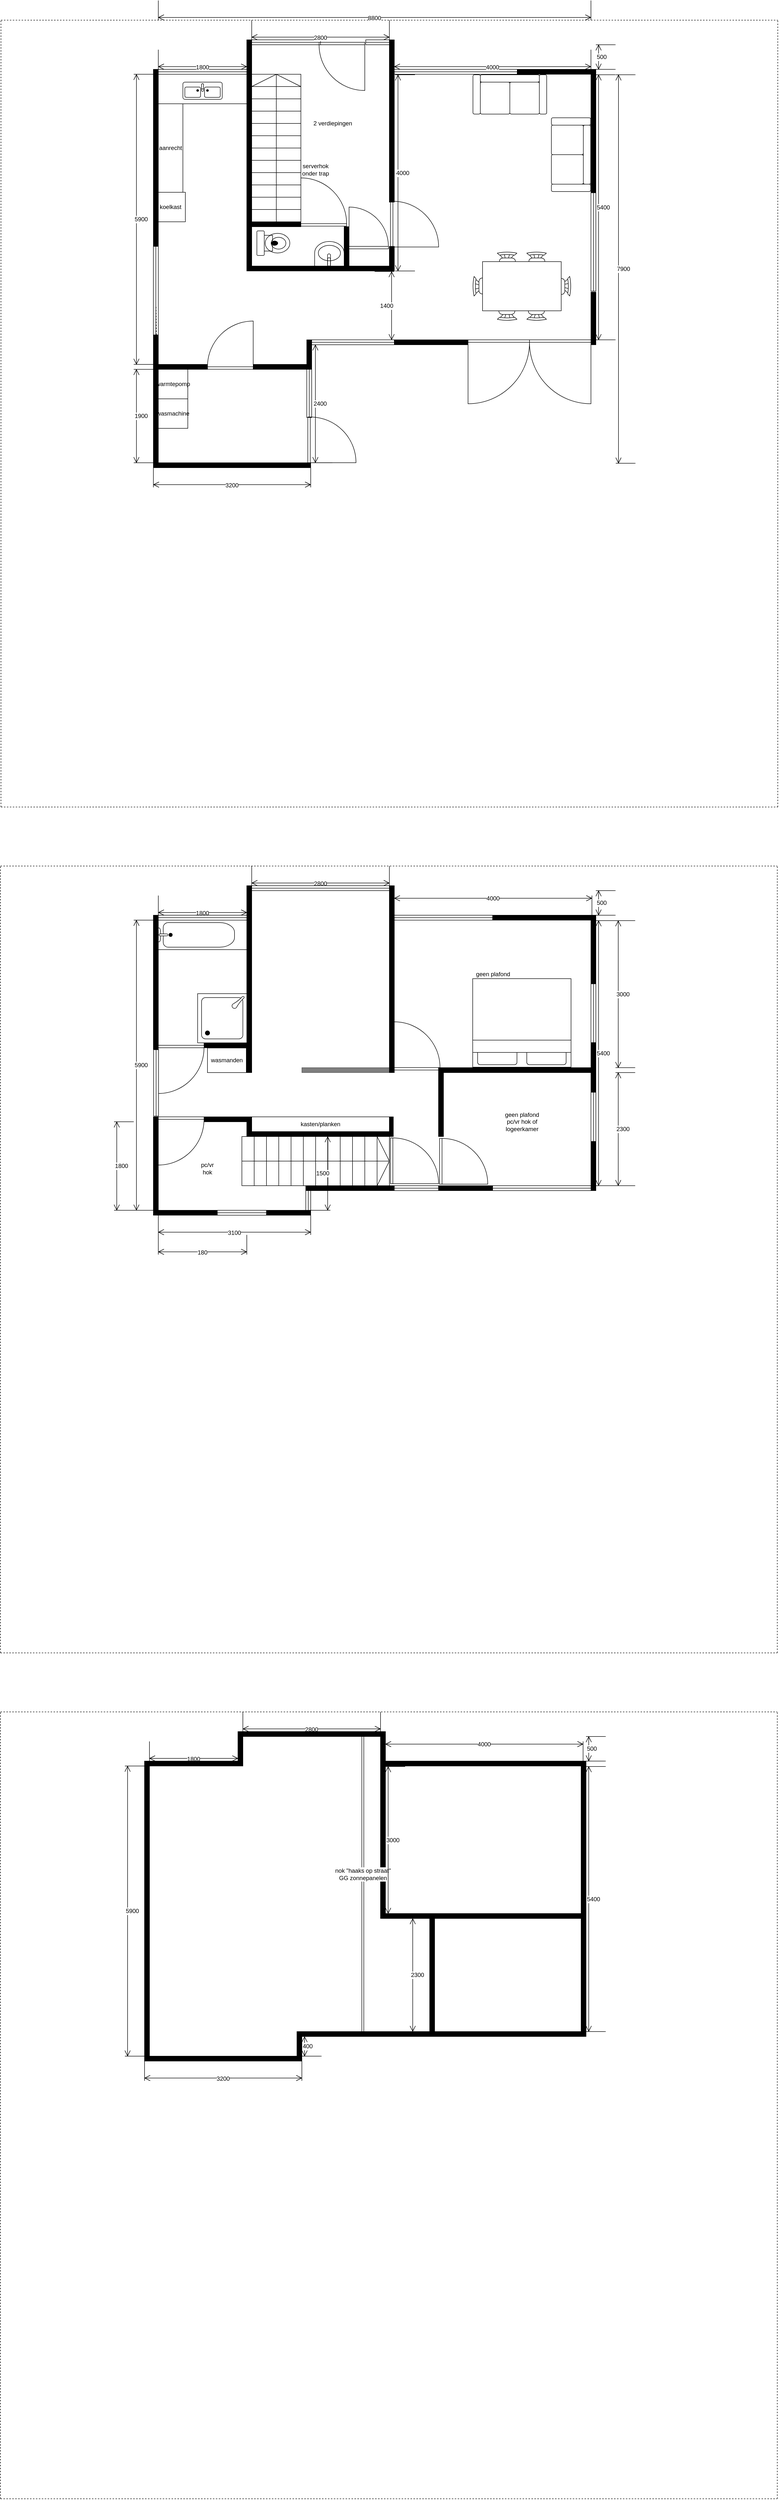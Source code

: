 <mxfile version="12.3.2" type="device" pages="1"><diagram name="Page-1" id="38b20595-45e3-9b7f-d5ca-b57f44c5b66d"><mxGraphModel dx="780" dy="1190" grid="1" gridSize="10" guides="1" tooltips="1" connect="0" arrows="0" fold="1" page="1" pageScale="1" pageWidth="1654" pageHeight="1169" background="#ffffff" math="0" shadow="0"><root><mxCell id="0"/><mxCell id="1" parent="0"/><mxCell id="1JDMGnojku8wExI22cnZ-4" value="" style="verticalLabelPosition=bottom;html=1;verticalAlign=top;align=center;shape=mxgraph.floorplan.wall;fillColor=#000000;direction=south;" parent="1" vertex="1"><mxGeometry x="350" y="140" width="10" height="360" as="geometry"/></mxCell><mxCell id="1JDMGnojku8wExI22cnZ-6" value="" style="verticalLabelPosition=bottom;html=1;verticalAlign=top;align=center;shape=mxgraph.floorplan.stairs;direction=south;fillColor=none;rotation=180;" parent="1" vertex="1"><mxGeometry x="550" y="150" width="100" height="300" as="geometry"/></mxCell><mxCell id="1JDMGnojku8wExI22cnZ-8" value="" style="rounded=0;whiteSpace=wrap;html=1;fillColor=none;" parent="1" vertex="1"><mxGeometry x="360" y="150" width="180" height="60" as="geometry"/></mxCell><mxCell id="1JDMGnojku8wExI22cnZ-10" value="koelkast" style="rounded=0;whiteSpace=wrap;html=1;fillColor=none;" parent="1" vertex="1"><mxGeometry x="355" y="390" width="60" height="60" as="geometry"/></mxCell><mxCell id="1JDMGnojku8wExI22cnZ-11" value="aanrecht" style="rounded=0;whiteSpace=wrap;html=1;fillColor=none;" parent="1" vertex="1"><mxGeometry x="360" y="210" width="50" height="180" as="geometry"/></mxCell><mxCell id="1JDMGnojku8wExI22cnZ-14" value="" style="verticalLabelPosition=bottom;html=1;verticalAlign=top;align=center;shape=mxgraph.floorplan.doorRight;aspect=fixed;fillColor=none;" parent="1" vertex="1"><mxGeometry x="687" y="85" width="93" height="98.81" as="geometry"/></mxCell><mxCell id="1JDMGnojku8wExI22cnZ-16" value="" style="verticalLabelPosition=bottom;html=1;verticalAlign=top;align=center;shape=mxgraph.floorplan.wall;fillColor=#000000;direction=south;" parent="1" vertex="1"><mxGeometry x="830" y="80" width="10" height="330" as="geometry"/></mxCell><UserObject label="2 verdiepingen" placeholders="1" name="Variable" id="1JDMGnojku8wExI22cnZ-18"><mxCell style="text;html=1;strokeColor=none;fillColor=none;align=center;verticalAlign=middle;whiteSpace=wrap;overflow=hidden;" parent="1" vertex="1"><mxGeometry x="670" y="240" width="90" height="20" as="geometry"/></mxCell></UserObject><mxCell id="1JDMGnojku8wExI22cnZ-28" value="" style="verticalLabelPosition=bottom;html=1;verticalAlign=top;align=center;shape=mxgraph.floorplan.wallCorner;fillColor=#000000;direction=south;" parent="1" vertex="1"><mxGeometry x="1090" y="140" width="160" height="250" as="geometry"/></mxCell><mxCell id="1JDMGnojku8wExI22cnZ-29" value="" style="verticalLabelPosition=bottom;html=1;verticalAlign=top;align=center;shape=mxgraph.floorplan.window;fillColor=none;" parent="1" vertex="1"><mxGeometry x="840" y="140" width="250" height="10" as="geometry"/></mxCell><mxCell id="1JDMGnojku8wExI22cnZ-30" value="" style="verticalLabelPosition=bottom;html=1;verticalAlign=top;align=center;shape=mxgraph.floorplan.window;fillColor=none;" parent="1" vertex="1"><mxGeometry x="550" y="80" width="140" height="10" as="geometry"/></mxCell><mxCell id="1JDMGnojku8wExI22cnZ-32" value="" style="verticalLabelPosition=bottom;html=1;verticalAlign=top;align=center;shape=mxgraph.floorplan.window;fillColor=none;" parent="1" vertex="1"><mxGeometry x="360" y="140" width="180" height="10" as="geometry"/></mxCell><mxCell id="1JDMGnojku8wExI22cnZ-33" value="" style="verticalLabelPosition=bottom;html=1;verticalAlign=top;align=center;shape=mxgraph.floorplan.doorLeft;aspect=fixed;fillColor=none;rotation=-90;" parent="1" vertex="1"><mxGeometry x="835" y="405.5" width="93" height="98.58" as="geometry"/></mxCell><mxCell id="1JDMGnojku8wExI22cnZ-49" value="" style="endArrow=none;dashed=1;html=1;" parent="1" edge="1"><mxGeometry width="50" height="50" relative="1" as="geometry"><mxPoint x="40" y="40" as="sourcePoint"/><mxPoint x="1620" y="40" as="targetPoint"/></mxGeometry></mxCell><mxCell id="1JDMGnojku8wExI22cnZ-50" value="" style="endArrow=none;dashed=1;html=1;" parent="1" edge="1"><mxGeometry width="50" height="50" relative="1" as="geometry"><mxPoint x="40" y="1640" as="sourcePoint"/><mxPoint x="1620" y="1640" as="targetPoint"/></mxGeometry></mxCell><mxCell id="1JDMGnojku8wExI22cnZ-51" value="" style="endArrow=none;dashed=1;html=1;" parent="1" edge="1"><mxGeometry width="50" height="50" relative="1" as="geometry"><mxPoint x="1620" y="1640" as="sourcePoint"/><mxPoint x="1620" y="40" as="targetPoint"/></mxGeometry></mxCell><mxCell id="1JDMGnojku8wExI22cnZ-53" value="" style="verticalLabelPosition=bottom;html=1;verticalAlign=top;align=center;shape=mxgraph.floorplan.sink_double;fillColor=none;" parent="1" vertex="1"><mxGeometry x="410" y="166" width="80" height="35" as="geometry"/></mxCell><mxCell id="1JDMGnojku8wExI22cnZ-55" value="" style="verticalLabelPosition=bottom;html=1;verticalAlign=top;align=center;shape=mxgraph.floorplan.toilet;fillColor=none;rotation=-90;" parent="1" vertex="1"><mxGeometry x="569" y="460" width="50" height="67" as="geometry"/></mxCell><mxCell id="1JDMGnojku8wExI22cnZ-56" value="" style="verticalLabelPosition=bottom;html=1;verticalAlign=top;align=center;shape=mxgraph.floorplan.wallCorner;fillColor=#000000;direction=north;" parent="1" vertex="1"><mxGeometry x="540" y="80" width="300" height="470" as="geometry"/></mxCell><mxCell id="1JDMGnojku8wExI22cnZ-57" value="" style="verticalLabelPosition=bottom;html=1;verticalAlign=top;align=center;shape=mxgraph.floorplan.wall;fillColor=#000000;direction=south;" parent="1" vertex="1"><mxGeometry x="830" y="500" width="10" height="40" as="geometry"/></mxCell><mxCell id="1JDMGnojku8wExI22cnZ-58" value="" style="verticalLabelPosition=bottom;html=1;verticalAlign=top;align=center;shape=mxgraph.floorplan.wall;fillColor=#000000;" parent="1" vertex="1"><mxGeometry x="550" y="450" width="100" height="10" as="geometry"/></mxCell><mxCell id="1JDMGnojku8wExI22cnZ-59" value="" style="verticalLabelPosition=bottom;html=1;verticalAlign=top;align=center;shape=mxgraph.floorplan.doorRight;aspect=fixed;fillColor=none;rotation=-180;" parent="1" vertex="1"><mxGeometry x="650" y="360" width="93" height="98.81" as="geometry"/></mxCell><mxCell id="1JDMGnojku8wExI22cnZ-60" value="" style="verticalLabelPosition=bottom;html=1;verticalAlign=top;align=center;shape=mxgraph.floorplan.wall;fillColor=#000000;direction=south;" parent="1" vertex="1"><mxGeometry x="738" y="460" width="10" height="90" as="geometry"/></mxCell><mxCell id="1JDMGnojku8wExI22cnZ-61" value="" style="verticalLabelPosition=bottom;html=1;verticalAlign=top;align=center;shape=mxgraph.floorplan.sink_1;fillColor=none;rotation=180;" parent="1" vertex="1"><mxGeometry x="678" y="490" width="60" height="55" as="geometry"/></mxCell><mxCell id="1JDMGnojku8wExI22cnZ-62" value="" style="verticalLabelPosition=bottom;html=1;verticalAlign=top;align=center;shape=mxgraph.floorplan.doorRight;aspect=fixed;fillColor=none;rotation=180;" parent="1" vertex="1"><mxGeometry x="748" y="420" width="80" height="85" as="geometry"/></mxCell><mxCell id="1JDMGnojku8wExI22cnZ-64" value="" style="verticalLabelPosition=bottom;html=1;verticalAlign=top;align=center;shape=mxgraph.floorplan.doorDouble;aspect=fixed;fillColor=none;" parent="1" vertex="1"><mxGeometry x="990" y="690" width="250" height="133" as="geometry"/></mxCell><mxCell id="1JDMGnojku8wExI22cnZ-66" value="" style="verticalLabelPosition=bottom;html=1;verticalAlign=top;align=center;shape=mxgraph.floorplan.window;fillColor=none;" parent="1" vertex="1"><mxGeometry x="670" y="690" width="170" height="10" as="geometry"/></mxCell><mxCell id="1JDMGnojku8wExI22cnZ-67" value="" style="verticalLabelPosition=bottom;html=1;verticalAlign=top;align=center;shape=mxgraph.floorplan.window;fillColor=none;" parent="1" vertex="1"><mxGeometry x="782" y="80" width="48" height="10" as="geometry"/></mxCell><mxCell id="1JDMGnojku8wExI22cnZ-68" value="" style="verticalLabelPosition=bottom;html=1;verticalAlign=top;align=center;shape=mxgraph.floorplan.doorLeft;aspect=fixed;fillColor=none;rotation=-90;" parent="1" vertex="1"><mxGeometry x="667" y="844" width="93" height="98.81" as="geometry"/></mxCell><mxCell id="1JDMGnojku8wExI22cnZ-70" value="" style="verticalLabelPosition=bottom;html=1;verticalAlign=top;align=center;shape=mxgraph.floorplan.window;fillColor=none;rotation=90;" parent="1" vertex="1"><mxGeometry x="617" y="793" width="100" height="10" as="geometry"/></mxCell><mxCell id="1JDMGnojku8wExI22cnZ-74" value="" style="verticalLabelPosition=bottom;html=1;verticalAlign=top;align=center;shape=mxgraph.floorplan.wall;fillColor=#000000;" parent="1" vertex="1"><mxGeometry x="553" y="740" width="119" height="10" as="geometry"/></mxCell><mxCell id="1JDMGnojku8wExI22cnZ-77" value="" style="verticalLabelPosition=bottom;html=1;verticalAlign=top;align=center;shape=mxgraph.floorplan.doorLeft;aspect=fixed;fillColor=none;rotation=180;" parent="1" vertex="1"><mxGeometry x="460" y="651" width="93" height="98.81" as="geometry"/></mxCell><mxCell id="1JDMGnojku8wExI22cnZ-80" value="" style="verticalLabelPosition=bottom;html=1;verticalAlign=top;align=center;shape=mxgraph.floorplan.window;fillColor=none;rotation=-90;" parent="1" vertex="1"><mxGeometry x="263" y="583" width="184" height="10" as="geometry"/></mxCell><mxCell id="1JDMGnojku8wExI22cnZ-83" value="" style="endArrow=none;dashed=1;html=1;" parent="1" source="1JDMGnojku8wExI22cnZ-80" edge="1"><mxGeometry width="50" height="50" relative="1" as="geometry"><mxPoint x="355.187" y="625.5" as="sourcePoint"/><mxPoint x="355.372" y="620" as="targetPoint"/></mxGeometry></mxCell><mxCell id="1JDMGnojku8wExI22cnZ-85" value="" style="verticalLabelPosition=bottom;html=1;verticalAlign=top;align=center;shape=mxgraph.floorplan.wall;fillColor=#000000;" parent="1" vertex="1"><mxGeometry x="360" y="740" width="100" height="10" as="geometry"/></mxCell><mxCell id="1JDMGnojku8wExI22cnZ-86" value="" style="endArrow=none;dashed=1;html=1;" parent="1" edge="1"><mxGeometry width="50" height="50" relative="1" as="geometry"><mxPoint x="40" y="1640" as="sourcePoint"/><mxPoint x="40" y="40" as="targetPoint"/></mxGeometry></mxCell><mxCell id="1JDMGnojku8wExI22cnZ-93" value="" style="verticalLabelPosition=bottom;html=1;verticalAlign=top;align=center;shape=mxgraph.floorplan.wallCorner;fillColor=#000000;direction=north;" parent="1" vertex="1"><mxGeometry x="350" y="680" width="320" height="270" as="geometry"/></mxCell><mxCell id="1JDMGnojku8wExI22cnZ-94" value="" style="verticalLabelPosition=bottom;html=1;verticalAlign=top;align=center;shape=mxgraph.floorplan.window;fillColor=none;rotation=90;" parent="1" vertex="1"><mxGeometry x="1145" y="486" width="200" height="10" as="geometry"/></mxCell><mxCell id="1JDMGnojku8wExI22cnZ-95" value="" style="verticalLabelPosition=bottom;html=1;verticalAlign=top;align=center;shape=mxgraph.floorplan.wall;fillColor=#000000;direction=south;" parent="1" vertex="1"><mxGeometry x="1240" y="593" width="10" height="107" as="geometry"/></mxCell><mxCell id="1JDMGnojku8wExI22cnZ-96" value="1400&lt;br&gt;" style="shape=dimension;direction=north;whiteSpace=wrap;html=1;align=right;points=[];verticalAlign=middle;labelBackgroundColor=#ffffff;fillColor=none;" parent="1" vertex="1"><mxGeometry x="800" y="551" width="40" height="139" as="geometry"/></mxCell><mxCell id="1JDMGnojku8wExI22cnZ-99" value="" style="verticalLabelPosition=bottom;html=1;verticalAlign=top;align=center;shape=mxgraph.floorplan.wall;fillColor=#000000;" parent="1" vertex="1"><mxGeometry x="840" y="690" width="150" height="10" as="geometry"/></mxCell><mxCell id="1JDMGnojku8wExI22cnZ-100" value="" style="verticalLabelPosition=bottom;html=1;verticalAlign=top;align=center;shape=mxgraph.floorplan.wall;fillColor=#000000;direction=south;" parent="1" vertex="1"><mxGeometry x="662" y="690" width="10" height="50" as="geometry"/></mxCell><mxCell id="1JDMGnojku8wExI22cnZ-101" value="" style="endArrow=none;dashed=1;html=1;" parent="1" edge="1"><mxGeometry width="50" height="50" relative="1" as="geometry"><mxPoint x="39" y="1760" as="sourcePoint"/><mxPoint x="1619" y="1760" as="targetPoint"/></mxGeometry></mxCell><mxCell id="1JDMGnojku8wExI22cnZ-102" value="" style="endArrow=none;dashed=1;html=1;" parent="1" edge="1"><mxGeometry width="50" height="50" relative="1" as="geometry"><mxPoint x="39" y="3360" as="sourcePoint"/><mxPoint x="1619" y="3360" as="targetPoint"/></mxGeometry></mxCell><mxCell id="1JDMGnojku8wExI22cnZ-103" value="" style="endArrow=none;dashed=1;html=1;" parent="1" edge="1"><mxGeometry width="50" height="50" relative="1" as="geometry"><mxPoint x="1619" y="3360" as="sourcePoint"/><mxPoint x="1619" y="1760" as="targetPoint"/></mxGeometry></mxCell><mxCell id="1JDMGnojku8wExI22cnZ-104" value="" style="endArrow=none;dashed=1;html=1;" parent="1" edge="1"><mxGeometry width="50" height="50" relative="1" as="geometry"><mxPoint x="39" y="3360" as="sourcePoint"/><mxPoint x="39" y="1760" as="targetPoint"/></mxGeometry></mxCell><mxCell id="1JDMGnojku8wExI22cnZ-106" value="1800&lt;br&gt;" style="shape=dimension;whiteSpace=wrap;html=1;align=center;points=[];verticalAlign=bottom;spacingBottom=-5;labelBackgroundColor=#ffffff;fillColor=none;" parent="1" vertex="1"><mxGeometry x="360" y="100" width="180" height="40" as="geometry"/></mxCell><mxCell id="1JDMGnojku8wExI22cnZ-107" value="2800" style="shape=dimension;whiteSpace=wrap;html=1;align=center;points=[];verticalAlign=bottom;spacingBottom=-5;labelBackgroundColor=#ffffff;fillColor=none;" parent="1" vertex="1"><mxGeometry x="550" y="40" width="280" height="40" as="geometry"/></mxCell><mxCell id="1JDMGnojku8wExI22cnZ-108" value="8800" style="shape=dimension;whiteSpace=wrap;html=1;align=center;points=[];verticalAlign=bottom;spacingBottom=-5;labelBackgroundColor=#ffffff;fillColor=none;" parent="1" vertex="1"><mxGeometry x="360" width="880" height="40" as="geometry"/></mxCell><mxCell id="1JDMGnojku8wExI22cnZ-109" value="7900" style="shape=dimension;direction=south;whiteSpace=wrap;html=1;align=left;points=[];verticalAlign=middle;labelBackgroundColor=#ffffff;fillColor=none;" parent="1" vertex="1"><mxGeometry x="1290.5" y="151" width="40" height="790" as="geometry"/></mxCell><mxCell id="1JDMGnojku8wExI22cnZ-111" value="5400" style="shape=dimension;direction=south;whiteSpace=wrap;html=1;align=left;points=[];verticalAlign=middle;labelBackgroundColor=#ffffff;fillColor=none;" parent="1" vertex="1"><mxGeometry x="1250" y="151" width="40" height="539" as="geometry"/></mxCell><mxCell id="1JDMGnojku8wExI22cnZ-112" value="2400&lt;br&gt;" style="shape=dimension;direction=south;whiteSpace=wrap;html=1;align=left;points=[];verticalAlign=middle;labelBackgroundColor=#ffffff;fillColor=none;" parent="1" vertex="1"><mxGeometry x="674" y="700" width="40" height="240" as="geometry"/></mxCell><mxCell id="1JDMGnojku8wExI22cnZ-113" value="500" style="shape=dimension;direction=south;whiteSpace=wrap;html=1;align=left;points=[];verticalAlign=middle;labelBackgroundColor=#ffffff;fillColor=none;" parent="1" vertex="1"><mxGeometry x="1250" y="90" width="40" height="50" as="geometry"/></mxCell><mxCell id="sP8TrKM2C8Txnygdj8B0-2" value="4000" style="shape=dimension;direction=west;whiteSpace=wrap;html=1;align=center;points=[];verticalAlign=top;spacingTop=-8;labelBackgroundColor=#ffffff;fillColor=none;" parent="1" vertex="1"><mxGeometry x="840" y="1820" width="402" height="40" as="geometry"/></mxCell><mxCell id="sP8TrKM2C8Txnygdj8B0-3" value="1800&lt;br&gt;" style="shape=dimension;whiteSpace=wrap;html=1;align=center;points=[];verticalAlign=bottom;spacingBottom=-5;labelBackgroundColor=#ffffff;fillColor=none;" parent="1" vertex="1"><mxGeometry x="360" y="1820" width="180" height="40" as="geometry"/></mxCell><mxCell id="sP8TrKM2C8Txnygdj8B0-4" value="2800" style="shape=dimension;whiteSpace=wrap;html=1;align=center;points=[];verticalAlign=bottom;spacingBottom=-5;labelBackgroundColor=#ffffff;fillColor=none;" parent="1" vertex="1"><mxGeometry x="550" y="1760" width="280" height="40" as="geometry"/></mxCell><mxCell id="sP8TrKM2C8Txnygdj8B0-5" value="500" style="shape=dimension;direction=south;whiteSpace=wrap;html=1;align=left;points=[];verticalAlign=middle;labelBackgroundColor=#ffffff;fillColor=none;" parent="1" vertex="1"><mxGeometry x="1250" y="1810" width="40" height="50" as="geometry"/></mxCell><mxCell id="sP8TrKM2C8Txnygdj8B0-6" value="" style="verticalLabelPosition=bottom;html=1;verticalAlign=top;align=center;shape=mxgraph.floorplan.window;" parent="1" vertex="1"><mxGeometry x="550" y="1800" width="280" height="10" as="geometry"/></mxCell><mxCell id="sP8TrKM2C8Txnygdj8B0-15" value="5400" style="shape=dimension;direction=south;whiteSpace=wrap;html=1;align=left;points=[];verticalAlign=middle;labelBackgroundColor=#ffffff;fillColor=none;" parent="1" vertex="1"><mxGeometry x="1250" y="1871" width="40" height="539" as="geometry"/></mxCell><mxCell id="sP8TrKM2C8Txnygdj8B0-16" value="" style="verticalLabelPosition=bottom;html=1;verticalAlign=top;align=center;shape=mxgraph.floorplan.wallCorner;fillColor=#000000;direction=north;" parent="1" vertex="1"><mxGeometry x="350" y="2270" width="130" height="200" as="geometry"/></mxCell><mxCell id="sP8TrKM2C8Txnygdj8B0-17" value="" style="verticalLabelPosition=bottom;html=1;verticalAlign=top;align=center;shape=mxgraph.floorplan.wallCorner;fillColor=#000000;direction=south;" parent="1" vertex="1"><mxGeometry x="1040" y="1860" width="210" height="140" as="geometry"/></mxCell><mxCell id="sP8TrKM2C8Txnygdj8B0-18" value="3200" style="shape=dimension;whiteSpace=wrap;html=1;align=center;points=[];verticalAlign=bottom;spacingBottom=-5;labelBackgroundColor=#ffffff;" parent="1" vertex="1"><mxGeometry x="350" y="950" width="320" height="40" as="geometry"/></mxCell><mxCell id="sP8TrKM2C8Txnygdj8B0-19" value="3100" style="shape=dimension;whiteSpace=wrap;html=1;align=center;points=[];verticalAlign=bottom;spacingBottom=-5;labelBackgroundColor=#ffffff;" parent="1" vertex="1"><mxGeometry x="360" y="2470" width="310" height="40" as="geometry"/></mxCell><mxCell id="sP8TrKM2C8Txnygdj8B0-20" value="" style="verticalLabelPosition=bottom;html=1;verticalAlign=top;align=center;shape=mxgraph.floorplan.wall;fillColor=#000000;" parent="1" vertex="1"><mxGeometry x="660" y="2410" width="180" height="10" as="geometry"/></mxCell><mxCell id="sP8TrKM2C8Txnygdj8B0-22" value="" style="verticalLabelPosition=bottom;html=1;verticalAlign=top;align=center;shape=mxgraph.floorplan.wall;fillColor=#000000;direction=south;" parent="1" vertex="1"><mxGeometry x="830" y="1800" width="10" height="380" as="geometry"/></mxCell><mxCell id="sP8TrKM2C8Txnygdj8B0-23" value="" style="verticalLabelPosition=bottom;html=1;verticalAlign=top;align=center;shape=mxgraph.floorplan.wall;fillColor=#000000;direction=south;" parent="1" vertex="1"><mxGeometry x="540" y="1800" width="10" height="380" as="geometry"/></mxCell><mxCell id="sP8TrKM2C8Txnygdj8B0-25" value="" style="verticalLabelPosition=bottom;html=1;verticalAlign=top;align=center;shape=mxgraph.floorplan.window;" parent="1" vertex="1"><mxGeometry x="360" y="1860" width="180" height="10" as="geometry"/></mxCell><mxCell id="sP8TrKM2C8Txnygdj8B0-26" value="" style="verticalLabelPosition=bottom;html=1;verticalAlign=top;align=center;shape=mxgraph.floorplan.bathtub;" parent="1" vertex="1"><mxGeometry x="360" y="1870" width="180" height="60" as="geometry"/></mxCell><mxCell id="sP8TrKM2C8Txnygdj8B0-27" value="" style="verticalLabelPosition=bottom;html=1;verticalAlign=top;align=center;shape=mxgraph.floorplan.shower;rotation=0;direction=east;" parent="1" vertex="1"><mxGeometry x="440" y="2019.5" width="100" height="100" as="geometry"/></mxCell><mxCell id="sP8TrKM2C8Txnygdj8B0-28" value="" style="verticalLabelPosition=bottom;html=1;verticalAlign=top;align=center;shape=mxgraph.floorplan.doorLeft;aspect=fixed;" parent="1" vertex="1"><mxGeometry x="360" y="2124.5" width="93" height="98.81" as="geometry"/></mxCell><mxCell id="sP8TrKM2C8Txnygdj8B0-29" value="" style="verticalLabelPosition=bottom;html=1;verticalAlign=top;align=center;shape=mxgraph.floorplan.wall;fillColor=#000000;" parent="1" vertex="1"><mxGeometry x="453" y="2119.5" width="86" height="10" as="geometry"/></mxCell><mxCell id="sP8TrKM2C8Txnygdj8B0-30" value="" style="verticalLabelPosition=bottom;html=1;verticalAlign=top;align=center;shape=mxgraph.floorplan.chair;shadow=0;" parent="1" vertex="1"><mxGeometry x="1049.5" y="511" width="40" height="52" as="geometry"/></mxCell><mxCell id="sP8TrKM2C8Txnygdj8B0-31" value="" style="verticalLabelPosition=bottom;html=1;verticalAlign=top;align=center;shape=mxgraph.floorplan.chair;shadow=0;direction=west;" parent="1" vertex="1"><mxGeometry x="1049.5" y="599" width="40" height="52" as="geometry"/></mxCell><mxCell id="sP8TrKM2C8Txnygdj8B0-32" value="" style="verticalLabelPosition=bottom;html=1;verticalAlign=top;align=center;shape=mxgraph.floorplan.chair;shadow=0;direction=north;" parent="1" vertex="1"><mxGeometry x="999.5" y="561" width="52" height="40" as="geometry"/></mxCell><mxCell id="sP8TrKM2C8Txnygdj8B0-33" value="" style="verticalLabelPosition=bottom;html=1;verticalAlign=top;align=center;shape=mxgraph.floorplan.chair;shadow=0;direction=south;" parent="1" vertex="1"><mxGeometry x="1147.5" y="561" width="52" height="40" as="geometry"/></mxCell><mxCell id="sP8TrKM2C8Txnygdj8B0-34" value="" style="verticalLabelPosition=bottom;html=1;verticalAlign=top;align=center;shape=mxgraph.floorplan.chair;shadow=0;" parent="1" vertex="1"><mxGeometry x="1109.5" y="511" width="40" height="52" as="geometry"/></mxCell><mxCell id="sP8TrKM2C8Txnygdj8B0-35" value="" style="verticalLabelPosition=bottom;html=1;verticalAlign=top;align=center;shape=mxgraph.floorplan.chair;shadow=0;direction=west;" parent="1" vertex="1"><mxGeometry x="1109.5" y="599" width="40" height="52" as="geometry"/></mxCell><mxCell id="sP8TrKM2C8Txnygdj8B0-36" value="" style="shape=rect;shadow=0;" parent="1" vertex="1"><mxGeometry x="1019.5" y="531" width="160" height="100" as="geometry"/></mxCell><mxCell id="sP8TrKM2C8Txnygdj8B0-40" value="" style="verticalLabelPosition=bottom;html=1;verticalAlign=top;align=center;shape=mxgraph.floorplan.doorRight;aspect=fixed;rotation=-180;" parent="1" vertex="1"><mxGeometry x="840" y="2076" width="93" height="98.81" as="geometry"/></mxCell><mxCell id="sP8TrKM2C8Txnygdj8B0-41" value="" style="verticalLabelPosition=bottom;html=1;verticalAlign=top;align=center;shape=mxgraph.floorplan.wall;fillColor=#000000;" parent="1" vertex="1"><mxGeometry x="930" y="2170" width="310" height="10" as="geometry"/></mxCell><mxCell id="sP8TrKM2C8Txnygdj8B0-42" value="" style="verticalLabelPosition=bottom;html=1;verticalAlign=top;align=center;shape=mxgraph.floorplan.stairs;" parent="1" vertex="1"><mxGeometry x="530" y="2310" width="300" height="100" as="geometry"/></mxCell><mxCell id="sP8TrKM2C8Txnygdj8B0-43" value="" style="verticalLabelPosition=bottom;html=1;verticalAlign=top;align=center;shape=mxgraph.floorplan.wall;fillColor=#000000;direction=south;" parent="1" vertex="1"><mxGeometry x="930" y="2180" width="10" height="130" as="geometry"/></mxCell><mxCell id="sP8TrKM2C8Txnygdj8B0-44" value="" style="verticalLabelPosition=bottom;html=1;verticalAlign=top;align=center;shape=mxgraph.floorplan.doorLeft;aspect=fixed;rotation=-90;" parent="1" vertex="1"><mxGeometry x="935" y="2311" width="93" height="98.81" as="geometry"/></mxCell><mxCell id="sP8TrKM2C8Txnygdj8B0-45" value="1500" style="shape=dimension;direction=north;whiteSpace=wrap;html=1;align=right;points=[];verticalAlign=middle;labelBackgroundColor=#ffffff;fillColor=none;" parent="1" vertex="1"><mxGeometry x="670" y="2310" width="40" height="150" as="geometry"/></mxCell><mxCell id="sP8TrKM2C8Txnygdj8B0-47" value="" style="verticalLabelPosition=bottom;html=1;verticalAlign=top;align=center;shape=mxgraph.floorplan.wall;fillColor=#000000;" parent="1" vertex="1"><mxGeometry x="540" y="2300" width="298" height="10" as="geometry"/></mxCell><mxCell id="sP8TrKM2C8Txnygdj8B0-48" value="" style="verticalLabelPosition=bottom;html=1;verticalAlign=top;align=center;shape=mxgraph.floorplan.wall;fillColor=#000000;opacity=50;" parent="1" vertex="1"><mxGeometry x="652" y="2170" width="178" height="10" as="geometry"/></mxCell><mxCell id="sP8TrKM2C8Txnygdj8B0-49" value="" style="verticalLabelPosition=bottom;html=1;verticalAlign=top;align=center;shape=mxgraph.floorplan.wall;fillColor=#000000;direction=south;" parent="1" vertex="1"><mxGeometry x="828" y="2270" width="10" height="30" as="geometry"/></mxCell><mxCell id="sP8TrKM2C8Txnygdj8B0-53" value="" style="verticalLabelPosition=bottom;html=1;verticalAlign=top;align=center;shape=mxgraph.floorplan.wall;fillColor=#000000;direction=south;" parent="1" vertex="1"><mxGeometry x="540" y="2270" width="10" height="30" as="geometry"/></mxCell><mxCell id="sP8TrKM2C8Txnygdj8B0-54" value="" style="verticalLabelPosition=bottom;html=1;verticalAlign=top;align=center;shape=mxgraph.floorplan.doorLeft;aspect=fixed;rotation=0;" parent="1" vertex="1"><mxGeometry x="360" y="2270" width="93" height="98.81" as="geometry"/></mxCell><mxCell id="sP8TrKM2C8Txnygdj8B0-55" value="" style="verticalLabelPosition=bottom;html=1;verticalAlign=top;align=center;shape=mxgraph.floorplan.wall;fillColor=#000000;" parent="1" vertex="1"><mxGeometry x="453" y="2270" width="86" height="10" as="geometry"/></mxCell><mxCell id="sP8TrKM2C8Txnygdj8B0-57" value="" style="verticalLabelPosition=bottom;html=1;verticalAlign=top;align=center;shape=mxgraph.floorplan.window;rotation=90;" parent="1" vertex="1"><mxGeometry x="288" y="2196" width="135" height="10" as="geometry"/></mxCell><mxCell id="sP8TrKM2C8Txnygdj8B0-59" value="" style="verticalLabelPosition=bottom;html=1;verticalAlign=top;align=center;shape=mxgraph.floorplan.wall;fillColor=#000000;direction=south;" parent="1" vertex="1"><mxGeometry x="350" y="1860" width="10" height="273" as="geometry"/></mxCell><mxCell id="sP8TrKM2C8Txnygdj8B0-60" value="" style="verticalLabelPosition=bottom;html=1;verticalAlign=top;align=center;shape=mxgraph.floorplan.couch;rotation=90;" parent="1" vertex="1"><mxGeometry x="1124.5" y="273.5" width="150" height="80" as="geometry"/></mxCell><mxCell id="sP8TrKM2C8Txnygdj8B0-61" value="" style="verticalLabelPosition=bottom;html=1;verticalAlign=top;align=center;shape=mxgraph.floorplan.couch;" parent="1" vertex="1"><mxGeometry x="1000" y="151" width="150" height="80" as="geometry"/></mxCell><mxCell id="sP8TrKM2C8Txnygdj8B0-62" value="" style="verticalLabelPosition=bottom;html=1;verticalAlign=top;align=center;shape=mxgraph.floorplan.window;" parent="1" vertex="1"><mxGeometry x="1040" y="2410" width="200" height="10" as="geometry"/></mxCell><mxCell id="sP8TrKM2C8Txnygdj8B0-63" value="" style="verticalLabelPosition=bottom;html=1;verticalAlign=top;align=center;shape=mxgraph.floorplan.window;" parent="1" vertex="1"><mxGeometry x="840" y="1860" width="200" height="10" as="geometry"/></mxCell><mxCell id="sP8TrKM2C8Txnygdj8B0-64" value="" style="verticalLabelPosition=bottom;html=1;verticalAlign=top;align=center;shape=mxgraph.floorplan.window;rotation=90;" parent="1" vertex="1"><mxGeometry x="1185" y="2054.5" width="120" height="10" as="geometry"/></mxCell><mxCell id="sP8TrKM2C8Txnygdj8B0-67" value="" style="verticalLabelPosition=bottom;html=1;verticalAlign=top;align=center;shape=mxgraph.floorplan.wall;fillColor=#000000;direction=south;" parent="1" vertex="1"><mxGeometry x="1240" y="2119" width="10" height="100" as="geometry"/></mxCell><mxCell id="sP8TrKM2C8Txnygdj8B0-68" value="" style="verticalLabelPosition=bottom;html=1;verticalAlign=top;align=center;shape=mxgraph.floorplan.window;rotation=90;" parent="1" vertex="1"><mxGeometry x="1195" y="2265" width="100" height="10" as="geometry"/></mxCell><mxCell id="sP8TrKM2C8Txnygdj8B0-69" value="" style="verticalLabelPosition=bottom;html=1;verticalAlign=top;align=center;shape=mxgraph.floorplan.wall;fillColor=#000000;direction=south;" parent="1" vertex="1"><mxGeometry x="1240" y="2320" width="10" height="100" as="geometry"/></mxCell><mxCell id="sP8TrKM2C8Txnygdj8B0-70" value="" style="verticalLabelPosition=bottom;html=1;verticalAlign=top;align=center;shape=mxgraph.floorplan.window;" parent="1" vertex="1"><mxGeometry x="480" y="2460" width="100" height="10" as="geometry"/></mxCell><mxCell id="sP8TrKM2C8Txnygdj8B0-71" value="" style="verticalLabelPosition=bottom;html=1;verticalAlign=top;align=center;shape=mxgraph.floorplan.wall;fillColor=#000000;" parent="1" vertex="1"><mxGeometry x="580" y="2460" width="90" height="10" as="geometry"/></mxCell><mxCell id="sP8TrKM2C8Txnygdj8B0-72" value="4000" style="shape=dimension;direction=south;whiteSpace=wrap;html=1;align=left;points=[];verticalAlign=middle;labelBackgroundColor=#ffffff;" parent="1" vertex="1"><mxGeometry x="842" y="151" width="40" height="399" as="geometry"/></mxCell><mxCell id="sP8TrKM2C8Txnygdj8B0-74" value="geen plafond&lt;br&gt;pc/vr hok of logeerkamer" style="text;html=1;strokeColor=none;fillColor=none;align=center;verticalAlign=middle;whiteSpace=wrap;rounded=0;" parent="1" vertex="1"><mxGeometry x="1060" y="2270" width="80" height="20" as="geometry"/></mxCell><mxCell id="sP8TrKM2C8Txnygdj8B0-75" value="" style="verticalLabelPosition=bottom;html=1;verticalAlign=top;align=center;shape=mxgraph.floorplan.window;" parent="1" vertex="1"><mxGeometry x="840" y="2410" width="90" height="10" as="geometry"/></mxCell><mxCell id="sP8TrKM2C8Txnygdj8B0-76" value="" style="verticalLabelPosition=bottom;html=1;verticalAlign=top;align=center;shape=mxgraph.floorplan.wall;fillColor=#000000;" parent="1" vertex="1"><mxGeometry x="930" y="2410" width="109" height="10" as="geometry"/></mxCell><mxCell id="IbmZmfyxVNW0542c8ekG-2" value="1800" style="shape=dimension;direction=south;whiteSpace=wrap;html=1;align=left;points=[];verticalAlign=middle;labelBackgroundColor=#ffffff" parent="1" vertex="1"><mxGeometry x="270" y="2280" width="40" height="180" as="geometry"/></mxCell><mxCell id="IbmZmfyxVNW0542c8ekG-3" value="5900" style="shape=dimension;direction=south;whiteSpace=wrap;html=1;align=left;points=[];verticalAlign=middle;labelBackgroundColor=#ffffff" parent="1" vertex="1"><mxGeometry x="310" y="1870" width="40" height="590" as="geometry"/></mxCell><mxCell id="IbmZmfyxVNW0542c8ekG-5" value="3000" style="shape=dimension;direction=south;whiteSpace=wrap;html=1;align=left;points=[];verticalAlign=middle;labelBackgroundColor=#ffffff" parent="1" vertex="1"><mxGeometry x="1290" y="1871" width="40" height="299" as="geometry"/></mxCell><mxCell id="IbmZmfyxVNW0542c8ekG-7" value="2300" style="shape=dimension;direction=south;whiteSpace=wrap;html=1;align=left;points=[];verticalAlign=middle;labelBackgroundColor=#ffffff" parent="1" vertex="1"><mxGeometry x="1290" y="2180" width="40" height="230" as="geometry"/></mxCell><mxCell id="xeFQ0IzpVUKrTytv1c_--1" value="" style="endArrow=none;dashed=1;html=1;" parent="1" edge="1"><mxGeometry width="50" height="50" relative="1" as="geometry"><mxPoint x="39" y="3480" as="sourcePoint"/><mxPoint x="1619" y="3480" as="targetPoint"/></mxGeometry></mxCell><mxCell id="xeFQ0IzpVUKrTytv1c_--2" value="" style="endArrow=none;dashed=1;html=1;" parent="1" edge="1"><mxGeometry width="50" height="50" relative="1" as="geometry"><mxPoint x="39" y="5080" as="sourcePoint"/><mxPoint x="1619" y="5080" as="targetPoint"/></mxGeometry></mxCell><mxCell id="xeFQ0IzpVUKrTytv1c_--3" value="" style="endArrow=none;dashed=1;html=1;" parent="1" edge="1"><mxGeometry width="50" height="50" relative="1" as="geometry"><mxPoint x="1619" y="5080" as="sourcePoint"/><mxPoint x="1619" y="3480" as="targetPoint"/></mxGeometry></mxCell><mxCell id="xeFQ0IzpVUKrTytv1c_--4" value="" style="endArrow=none;dashed=1;html=1;" parent="1" edge="1"><mxGeometry width="50" height="50" relative="1" as="geometry"><mxPoint x="39" y="5080" as="sourcePoint"/><mxPoint x="39" y="3480" as="targetPoint"/></mxGeometry></mxCell><mxCell id="xeFQ0IzpVUKrTytv1c_--26" value="4000" style="shape=dimension;direction=west;whiteSpace=wrap;html=1;align=center;points=[];verticalAlign=top;spacingTop=-8;labelBackgroundColor=#ffffff;fillColor=none;" parent="1" vertex="1"><mxGeometry x="822" y="3540" width="402" height="40" as="geometry"/></mxCell><mxCell id="xeFQ0IzpVUKrTytv1c_--27" value="1800&lt;br&gt;" style="shape=dimension;whiteSpace=wrap;html=1;align=center;points=[];verticalAlign=bottom;spacingBottom=-5;labelBackgroundColor=#ffffff;fillColor=none;" parent="1" vertex="1"><mxGeometry x="342" y="3540" width="180" height="40" as="geometry"/></mxCell><mxCell id="xeFQ0IzpVUKrTytv1c_--28" value="2800" style="shape=dimension;whiteSpace=wrap;html=1;align=center;points=[];verticalAlign=bottom;spacingBottom=-5;labelBackgroundColor=#ffffff;fillColor=none;" parent="1" vertex="1"><mxGeometry x="532" y="3480" width="280" height="40" as="geometry"/></mxCell><mxCell id="xeFQ0IzpVUKrTytv1c_--29" value="500" style="shape=dimension;direction=south;whiteSpace=wrap;html=1;align=left;points=[];verticalAlign=middle;labelBackgroundColor=#ffffff;fillColor=none;" parent="1" vertex="1"><mxGeometry x="1230" y="3530" width="40" height="50" as="geometry"/></mxCell><mxCell id="xeFQ0IzpVUKrTytv1c_--31" value="5400" style="shape=dimension;direction=south;whiteSpace=wrap;html=1;align=left;points=[];verticalAlign=middle;labelBackgroundColor=#ffffff;fillColor=none;" parent="1" vertex="1"><mxGeometry x="1230" y="3591" width="40" height="539" as="geometry"/></mxCell><mxCell id="xeFQ0IzpVUKrTytv1c_--32" value="" style="verticalLabelPosition=bottom;html=1;verticalAlign=top;align=center;shape=mxgraph.floorplan.wallCorner;fillColor=#000000;direction=north;" parent="1" vertex="1"><mxGeometry x="332" y="3580" width="320" height="610" as="geometry"/></mxCell><mxCell id="xeFQ0IzpVUKrTytv1c_--33" value="" style="verticalLabelPosition=bottom;html=1;verticalAlign=top;align=center;shape=mxgraph.floorplan.wallCorner;fillColor=#000000;direction=south;" parent="1" vertex="1"><mxGeometry x="820" y="3580" width="410" height="560" as="geometry"/></mxCell><mxCell id="xeFQ0IzpVUKrTytv1c_--34" value="3200" style="shape=dimension;whiteSpace=wrap;html=1;align=center;points=[];verticalAlign=bottom;spacingBottom=-5;labelBackgroundColor=#ffffff;" parent="1" vertex="1"><mxGeometry x="332" y="4190" width="320" height="40" as="geometry"/></mxCell><mxCell id="xeFQ0IzpVUKrTytv1c_--35" value="" style="verticalLabelPosition=bottom;html=1;verticalAlign=top;align=center;shape=mxgraph.floorplan.wall;fillColor=#000000;" parent="1" vertex="1"><mxGeometry x="642" y="4130" width="580" height="10" as="geometry"/></mxCell><mxCell id="xeFQ0IzpVUKrTytv1c_--36" value="" style="verticalLabelPosition=bottom;html=1;verticalAlign=top;align=center;shape=mxgraph.floorplan.wall;fillColor=#000000;direction=south;" parent="1" vertex="1"><mxGeometry x="642" y="4140" width="10" height="40" as="geometry"/></mxCell><mxCell id="xeFQ0IzpVUKrTytv1c_--37" value="" style="verticalLabelPosition=bottom;html=1;verticalAlign=top;align=center;shape=mxgraph.floorplan.wall;fillColor=#000000;direction=south;" parent="1" vertex="1"><mxGeometry x="812" y="3520" width="10" height="380" as="geometry"/></mxCell><mxCell id="xeFQ0IzpVUKrTytv1c_--38" value="" style="verticalLabelPosition=bottom;html=1;verticalAlign=top;align=center;shape=mxgraph.floorplan.wall;fillColor=#000000;direction=south;" parent="1" vertex="1"><mxGeometry x="522" y="3520" width="10" height="70" as="geometry"/></mxCell><mxCell id="xeFQ0IzpVUKrTytv1c_--40" value="" style="verticalLabelPosition=bottom;html=1;verticalAlign=top;align=center;shape=mxgraph.floorplan.wall;fillColor=#000000;" parent="1" vertex="1"><mxGeometry x="822" y="3890" width="398" height="10" as="geometry"/></mxCell><mxCell id="xeFQ0IzpVUKrTytv1c_--41" value="" style="verticalLabelPosition=bottom;html=1;verticalAlign=top;align=center;shape=mxgraph.floorplan.wall;fillColor=#000000;direction=south;" parent="1" vertex="1"><mxGeometry x="912" y="3900" width="10" height="230" as="geometry"/></mxCell><mxCell id="xeFQ0IzpVUKrTytv1c_--59" value="5900" style="shape=dimension;direction=south;whiteSpace=wrap;html=1;align=left;points=[];verticalAlign=middle;labelBackgroundColor=#ffffff" parent="1" vertex="1"><mxGeometry x="292" y="3590" width="40" height="590" as="geometry"/></mxCell><mxCell id="xeFQ0IzpVUKrTytv1c_--60" value="" style="verticalLabelPosition=bottom;html=1;verticalAlign=top;align=center;shape=mxgraph.floorplan.wall;fillColor=#000000;" parent="1" vertex="1"><mxGeometry x="342" y="3580" width="180" height="10" as="geometry"/></mxCell><mxCell id="xeFQ0IzpVUKrTytv1c_--61" value="" style="verticalLabelPosition=bottom;html=1;verticalAlign=top;align=center;shape=mxgraph.floorplan.wall;fillColor=#000000;" parent="1" vertex="1"><mxGeometry x="532" y="3520" width="280" height="10" as="geometry"/></mxCell><mxCell id="hM4PGoBQlx-VZWZ7HCmP-1" value="" style="verticalLabelPosition=bottom;html=1;verticalAlign=top;align=center;shape=mxgraph.floorplan.window;rotation=90;" vertex="1" parent="1"><mxGeometry x="645" y="2435" width="40" height="10" as="geometry"/></mxCell><mxCell id="hM4PGoBQlx-VZWZ7HCmP-2" value="" style="verticalLabelPosition=bottom;html=1;verticalAlign=top;align=center;shape=mxgraph.floorplan.bed_double;rotation=180;" vertex="1" parent="1"><mxGeometry x="999.5" y="1989" width="200" height="180" as="geometry"/></mxCell><mxCell id="sP8TrKM2C8Txnygdj8B0-73" value="geen plafond" style="text;html=1;strokeColor=none;fillColor=none;align=center;verticalAlign=middle;whiteSpace=wrap;rounded=0;" parent="1" vertex="1"><mxGeometry x="1001" y="1970" width="80" height="20" as="geometry"/></mxCell><mxCell id="hM4PGoBQlx-VZWZ7HCmP-3" value="180" style="shape=dimension;whiteSpace=wrap;html=1;align=center;points=[];verticalAlign=bottom;spacingBottom=-5;labelBackgroundColor=#ffffff" vertex="1" parent="1"><mxGeometry x="360" y="2510" width="180" height="40" as="geometry"/></mxCell><mxCell id="hM4PGoBQlx-VZWZ7HCmP-4" value="1900" style="shape=dimension;direction=south;whiteSpace=wrap;html=1;align=left;points=[];verticalAlign=middle;labelBackgroundColor=#ffffff" vertex="1" parent="1"><mxGeometry x="310" y="750" width="40" height="190" as="geometry"/></mxCell><mxCell id="hM4PGoBQlx-VZWZ7HCmP-5" value="5900" style="shape=dimension;direction=south;whiteSpace=wrap;html=1;align=left;points=[];verticalAlign=middle;labelBackgroundColor=#ffffff" vertex="1" parent="1"><mxGeometry x="310" y="150" width="40" height="590" as="geometry"/></mxCell><mxCell id="hM4PGoBQlx-VZWZ7HCmP-7" value="4000" style="shape=dimension;whiteSpace=wrap;html=1;align=center;points=[];verticalAlign=bottom;spacingBottom=-5;labelBackgroundColor=#ffffff" vertex="1" parent="1"><mxGeometry x="840" y="100" width="400" height="40" as="geometry"/></mxCell><mxCell id="hM4PGoBQlx-VZWZ7HCmP-8" value="warmtepomp" style="rounded=0;whiteSpace=wrap;html=1;" vertex="1" parent="1"><mxGeometry x="360" y="750" width="60" height="60" as="geometry"/></mxCell><mxCell id="hM4PGoBQlx-VZWZ7HCmP-9" value="kasten/planken" style="rounded=0;whiteSpace=wrap;html=1;" vertex="1" parent="1"><mxGeometry x="550" y="2270" width="280" height="30" as="geometry"/></mxCell><mxCell id="hM4PGoBQlx-VZWZ7HCmP-10" value="pc/vr hok" style="text;html=1;strokeColor=none;fillColor=none;align=center;verticalAlign=middle;whiteSpace=wrap;rounded=0;" vertex="1" parent="1"><mxGeometry x="440" y="2365" width="40" height="20" as="geometry"/></mxCell><mxCell id="hM4PGoBQlx-VZWZ7HCmP-16" value="" style="shape=link;html=1;" edge="1" parent="1"><mxGeometry width="50" height="50" relative="1" as="geometry"><mxPoint x="776" y="4130" as="sourcePoint"/><mxPoint x="776" y="3530" as="targetPoint"/></mxGeometry></mxCell><mxCell id="hM4PGoBQlx-VZWZ7HCmP-17" value="nok &quot;haaks op straat&quot;&lt;br&gt;GG zonnepanelen" style="text;html=1;align=center;verticalAlign=middle;resizable=0;points=[];;labelBackgroundColor=#ffffff;" vertex="1" connectable="0" parent="hM4PGoBQlx-VZWZ7HCmP-16"><mxGeometry x="0.068" relative="1" as="geometry"><mxPoint as="offset"/></mxGeometry></mxCell><mxCell id="hM4PGoBQlx-VZWZ7HCmP-18" value="wasmanden" style="rounded=0;whiteSpace=wrap;html=1;" vertex="1" parent="1"><mxGeometry x="460" y="2130" width="79" height="50" as="geometry"/></mxCell><mxCell id="hM4PGoBQlx-VZWZ7HCmP-19" value="2300" style="shape=dimension;direction=south;whiteSpace=wrap;html=1;align=left;points=[];verticalAlign=middle;labelBackgroundColor=#ffffff" vertex="1" parent="1"><mxGeometry x="872" y="3900" width="40" height="230" as="geometry"/></mxCell><mxCell id="hM4PGoBQlx-VZWZ7HCmP-20" value="400" style="shape=dimension;direction=south;whiteSpace=wrap;html=1;align=left;points=[];verticalAlign=middle;labelBackgroundColor=#ffffff" vertex="1" parent="1"><mxGeometry x="652" y="4140" width="40" height="40" as="geometry"/></mxCell><mxCell id="hM4PGoBQlx-VZWZ7HCmP-21" value="serverhok onder trap" style="text;html=1;strokeColor=none;fillColor=none;align=center;verticalAlign=middle;whiteSpace=wrap;rounded=0;" vertex="1" parent="1"><mxGeometry x="650" y="334" width="60" height="20" as="geometry"/></mxCell><mxCell id="hM4PGoBQlx-VZWZ7HCmP-22" value="wasmachine" style="rounded=0;whiteSpace=wrap;html=1;" vertex="1" parent="1"><mxGeometry x="360" y="810" width="60" height="60" as="geometry"/></mxCell><mxCell id="hM4PGoBQlx-VZWZ7HCmP-23" value="3000" style="shape=dimension;direction=south;whiteSpace=wrap;html=1;align=left;points=[];verticalAlign=middle;labelBackgroundColor=#ffffff" vertex="1" parent="1"><mxGeometry x="822" y="3591" width="40" height="299" as="geometry"/></mxCell><mxCell id="hM4PGoBQlx-VZWZ7HCmP-24" value="" style="verticalLabelPosition=bottom;html=1;verticalAlign=top;align=center;shape=mxgraph.floorplan.doorLeft;aspect=fixed;rotation=-90;" vertex="1" parent="1"><mxGeometry x="835" y="2310" width="93" height="98.81" as="geometry"/></mxCell></root></mxGraphModel></diagram></mxfile>